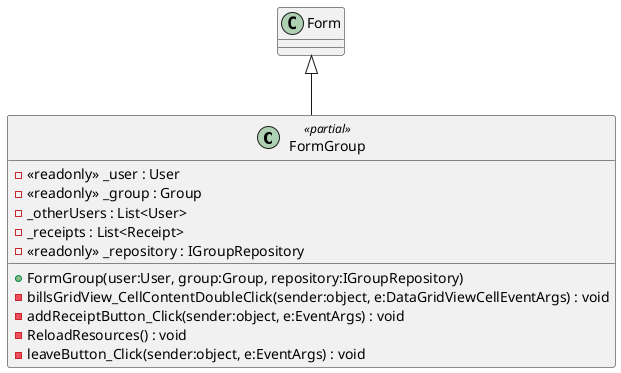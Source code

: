 @startuml
class FormGroup <<partial>> {
    - <<readonly>> _user : User
    - <<readonly>> _group : Group
    - _otherUsers : List<User>
    - _receipts : List<Receipt>
    - <<readonly>> _repository : IGroupRepository
    + FormGroup(user:User, group:Group, repository:IGroupRepository)
    - billsGridView_CellContentDoubleClick(sender:object, e:DataGridViewCellEventArgs) : void
    - addReceiptButton_Click(sender:object, e:EventArgs) : void
    - ReloadResources() : void
    - leaveButton_Click(sender:object, e:EventArgs) : void
}
Form <|-- FormGroup
@enduml
